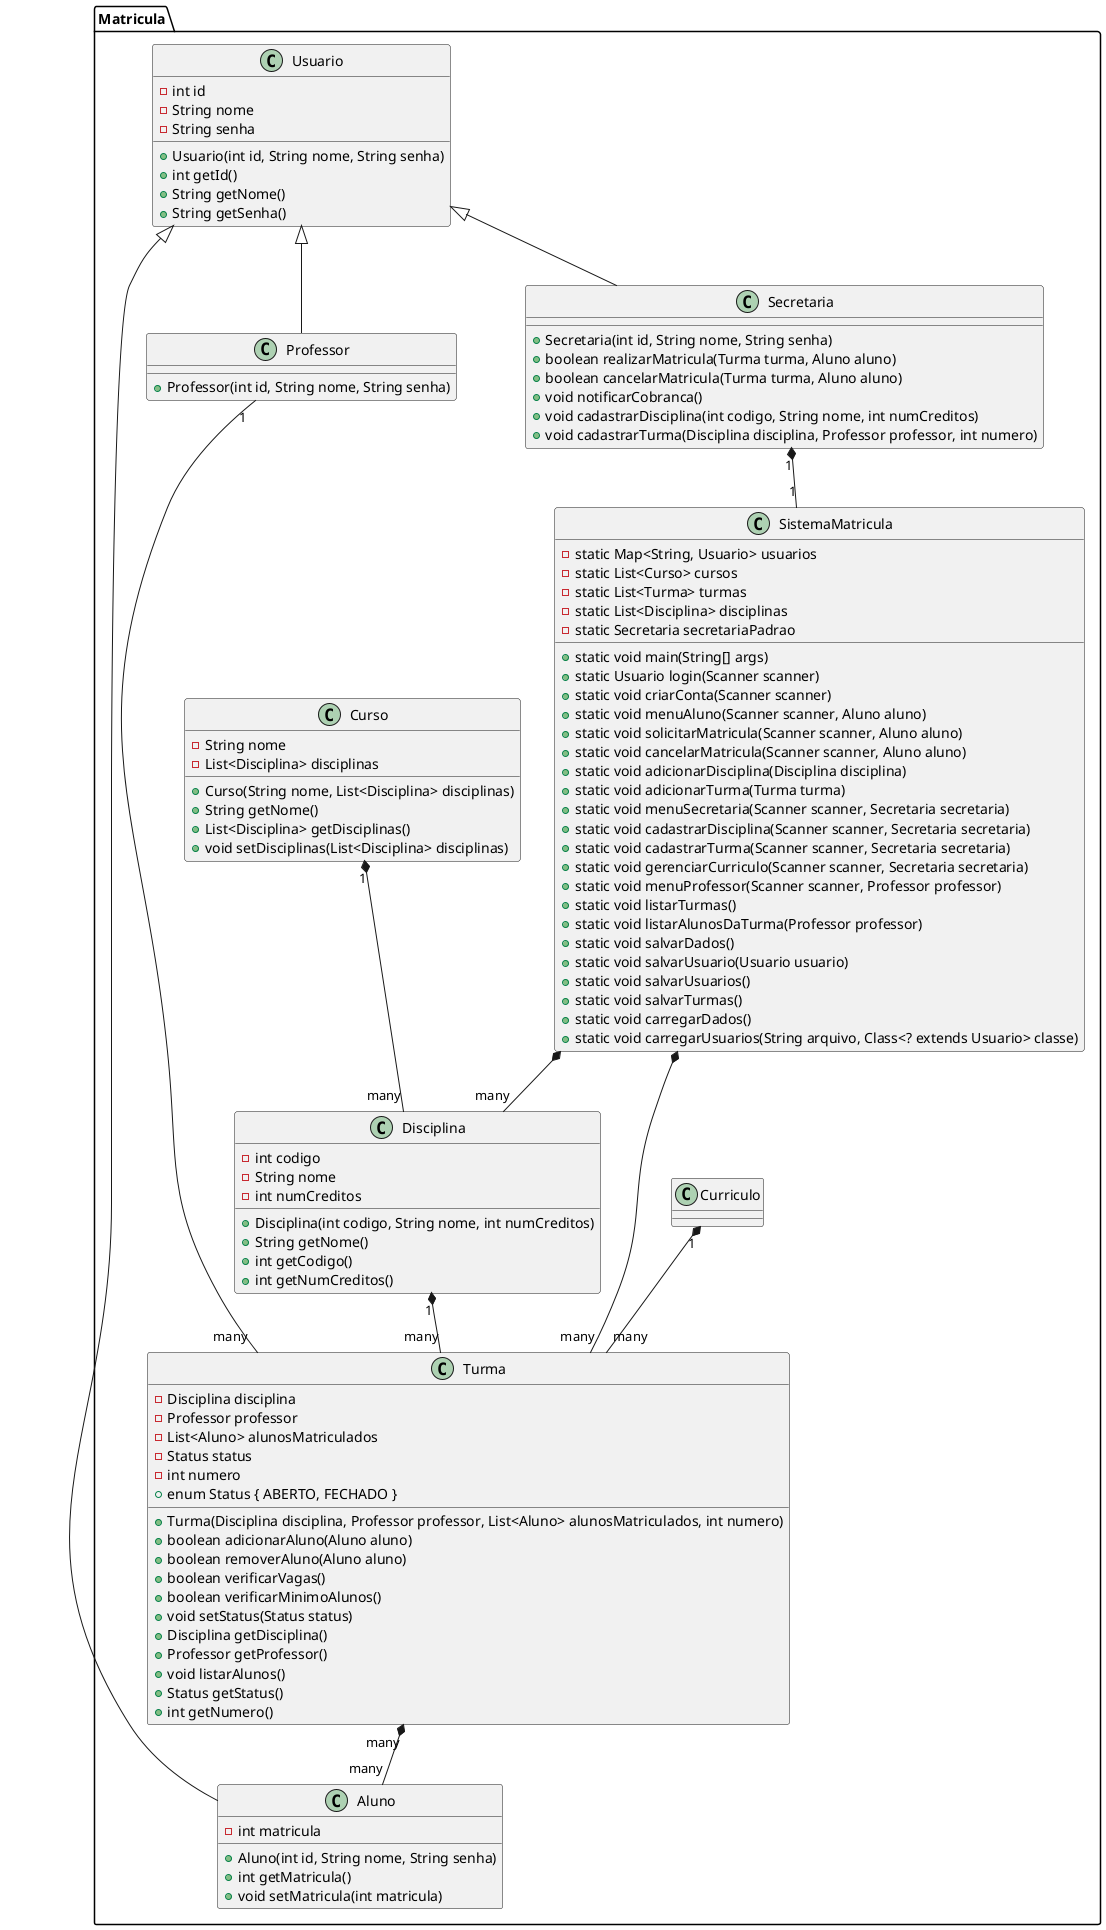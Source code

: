 @startuml
package Matricula {

  class Usuario {
    - int id
    - String nome
    - String senha
    + Usuario(int id, String nome, String senha)
    + int getId()
    + String getNome()
    + String getSenha()
  }

  class Aluno {
    - int matricula
    + Aluno(int id, String nome, String senha)
    + int getMatricula()
    + void setMatricula(int matricula)
  }

  class Professor {
    + Professor(int id, String nome, String senha)
  }

  class Secretaria {
    + Secretaria(int id, String nome, String senha)
    + boolean realizarMatricula(Turma turma, Aluno aluno)
    + boolean cancelarMatricula(Turma turma, Aluno aluno)
    + void notificarCobranca()
    + void cadastrarDisciplina(int codigo, String nome, int numCreditos)
    + void cadastrarTurma(Disciplina disciplina, Professor professor, int numero)
  }

  class Curso {
    - String nome
    - List<Disciplina> disciplinas
    + Curso(String nome, List<Disciplina> disciplinas)
    + String getNome()
    + List<Disciplina> getDisciplinas()
    + void setDisciplinas(List<Disciplina> disciplinas)
  }

  class Disciplina {
    - int codigo
    - String nome
    - int numCreditos
    + Disciplina(int codigo, String nome, int numCreditos)
    + String getNome()
    + int getCodigo()
    + int getNumCreditos()
  }

  class Turma {
    - Disciplina disciplina
    - Professor professor
    - List<Aluno> alunosMatriculados
    - Status status
    - int numero
    + enum Status { ABERTO, FECHADO }
    + Turma(Disciplina disciplina, Professor professor, List<Aluno> alunosMatriculados, int numero)
    + boolean adicionarAluno(Aluno aluno)
    + boolean removerAluno(Aluno aluno)
    + boolean verificarVagas()
    + boolean verificarMinimoAlunos()
    + void setStatus(Status status)
    + Disciplina getDisciplina()
    + Professor getProfessor()
    + void listarAlunos()
    + Status getStatus()
    + int getNumero()
  }

  class SistemaMatricula {
    - static Map<String, Usuario> usuarios
    - static List<Curso> cursos
    - static List<Turma> turmas
    - static List<Disciplina> disciplinas
    - static Secretaria secretariaPadrao
    + static void main(String[] args)
    + static Usuario login(Scanner scanner)
    + static void criarConta(Scanner scanner)
    + static void menuAluno(Scanner scanner, Aluno aluno)
    + static void solicitarMatricula(Scanner scanner, Aluno aluno)
    + static void cancelarMatricula(Scanner scanner, Aluno aluno)
    + static void adicionarDisciplina(Disciplina disciplina)
    + static void adicionarTurma(Turma turma)
    + static void menuSecretaria(Scanner scanner, Secretaria secretaria)
    + static void cadastrarDisciplina(Scanner scanner, Secretaria secretaria)
    + static void cadastrarTurma(Scanner scanner, Secretaria secretaria)
    + static void gerenciarCurriculo(Scanner scanner, Secretaria secretaria)
    + static void menuProfessor(Scanner scanner, Professor professor)
    + static void listarTurmas()
    + static void listarAlunosDaTurma(Professor professor)
    + static void salvarDados()
    + static void salvarUsuario(Usuario usuario)
    + static void salvarUsuarios()
    + static void salvarTurmas()
    + static void carregarDados()
    + static void carregarUsuarios(String arquivo, Class<? extends Usuario> classe)
  }

  Usuario <|-- Aluno
  Usuario <|-- Professor
  Usuario <|-- Secretaria

  Curso "1" *-- "many" Disciplina
  Curriculo "1" *-- "many" Turma
  Disciplina "1" *-- "many" Turma
  Professor "1" -- "many" Turma
  Turma "many" *-- "many" Aluno
  Secretaria "1" *-- "1" SistemaMatricula
  SistemaMatricula *-- "many" Turma
  SistemaMatricula *-- "many" Disciplina
}

@enduml